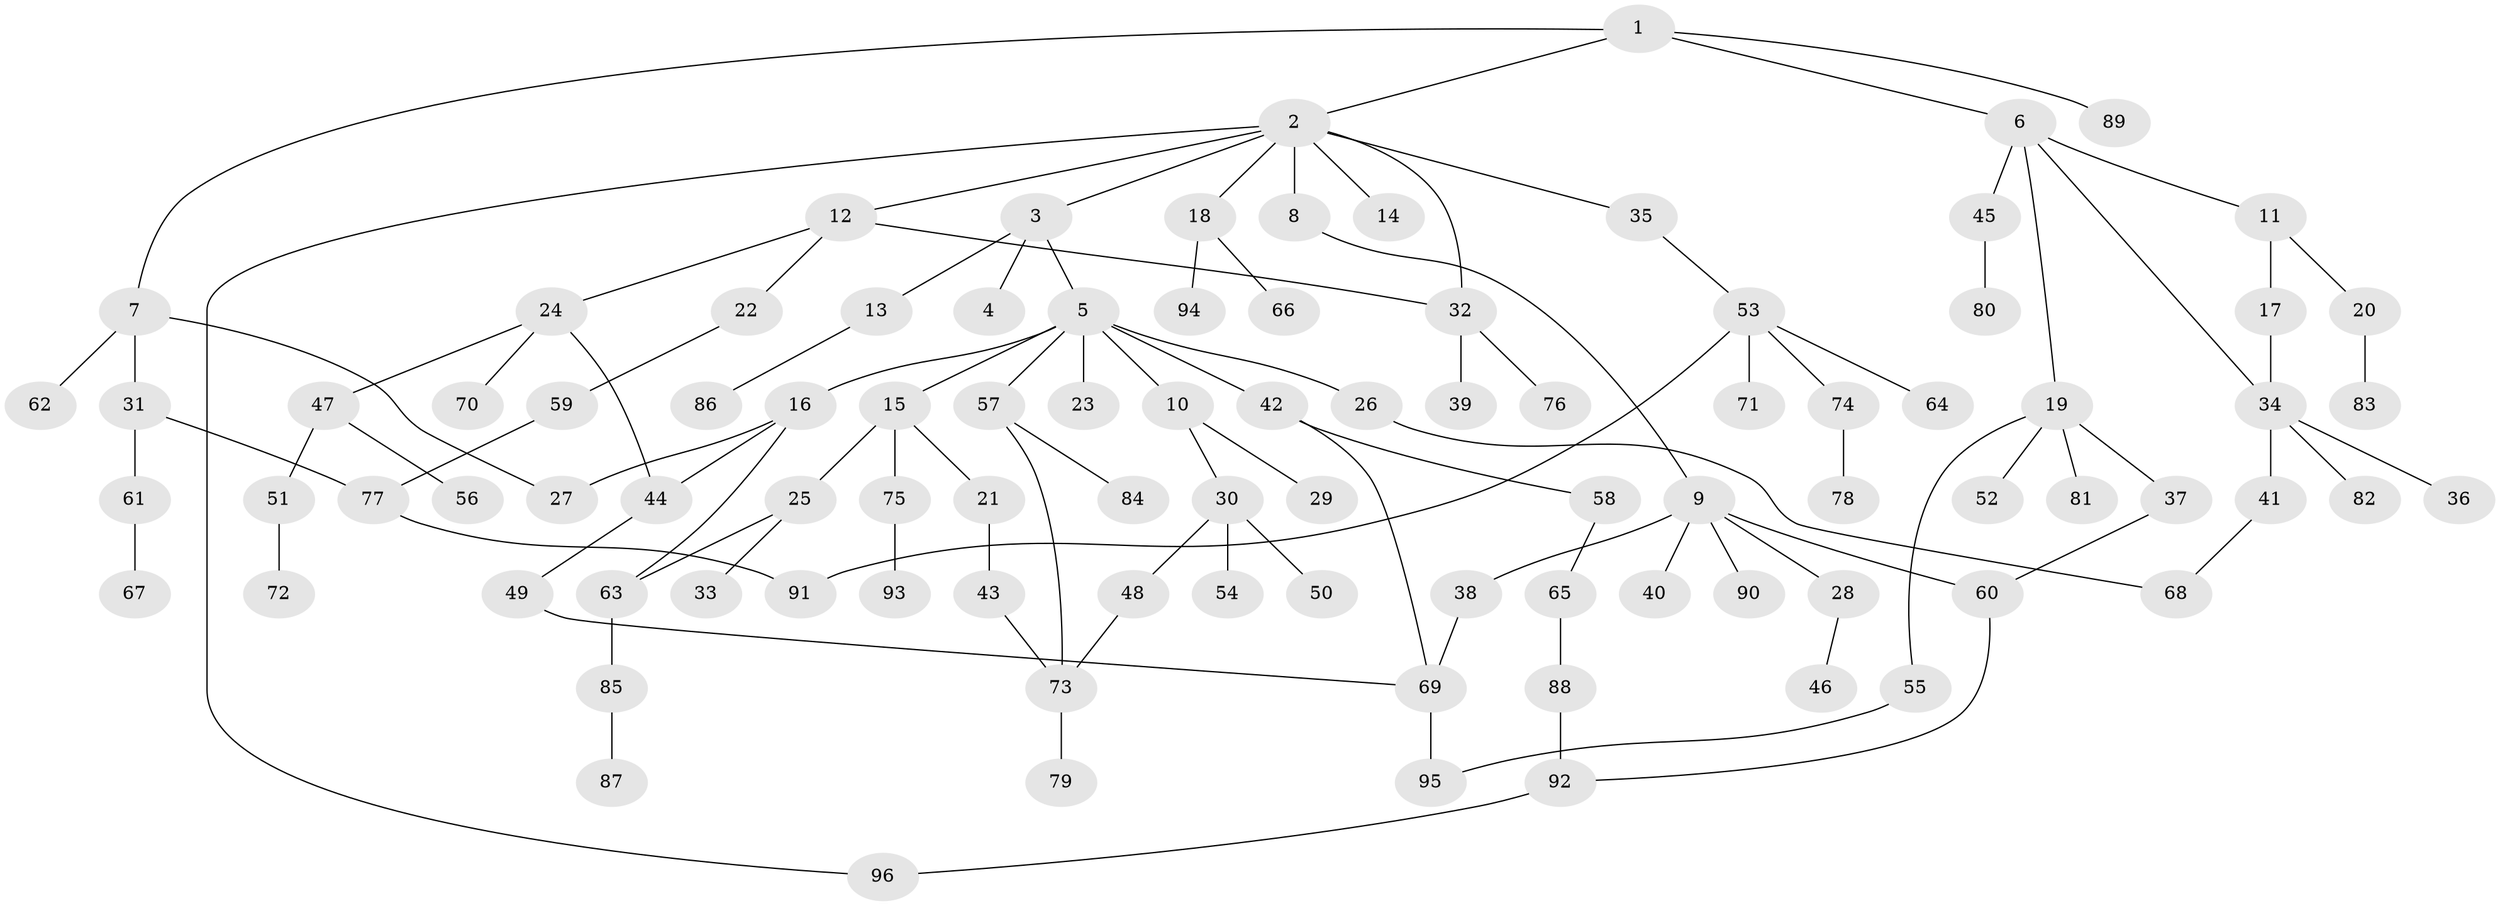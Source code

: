 // coarse degree distribution, {4: 0.07462686567164178, 9: 0.014925373134328358, 3: 0.11940298507462686, 8: 0.029850746268656716, 7: 0.014925373134328358, 2: 0.2537313432835821, 6: 0.014925373134328358, 1: 0.417910447761194, 5: 0.05970149253731343}
// Generated by graph-tools (version 1.1) at 2025/23/03/03/25 07:23:34]
// undirected, 96 vertices, 111 edges
graph export_dot {
graph [start="1"]
  node [color=gray90,style=filled];
  1;
  2;
  3;
  4;
  5;
  6;
  7;
  8;
  9;
  10;
  11;
  12;
  13;
  14;
  15;
  16;
  17;
  18;
  19;
  20;
  21;
  22;
  23;
  24;
  25;
  26;
  27;
  28;
  29;
  30;
  31;
  32;
  33;
  34;
  35;
  36;
  37;
  38;
  39;
  40;
  41;
  42;
  43;
  44;
  45;
  46;
  47;
  48;
  49;
  50;
  51;
  52;
  53;
  54;
  55;
  56;
  57;
  58;
  59;
  60;
  61;
  62;
  63;
  64;
  65;
  66;
  67;
  68;
  69;
  70;
  71;
  72;
  73;
  74;
  75;
  76;
  77;
  78;
  79;
  80;
  81;
  82;
  83;
  84;
  85;
  86;
  87;
  88;
  89;
  90;
  91;
  92;
  93;
  94;
  95;
  96;
  1 -- 2;
  1 -- 6;
  1 -- 7;
  1 -- 89;
  2 -- 3;
  2 -- 8;
  2 -- 12;
  2 -- 14;
  2 -- 18;
  2 -- 32;
  2 -- 35;
  2 -- 96;
  3 -- 4;
  3 -- 5;
  3 -- 13;
  5 -- 10;
  5 -- 15;
  5 -- 16;
  5 -- 23;
  5 -- 26;
  5 -- 42;
  5 -- 57;
  6 -- 11;
  6 -- 19;
  6 -- 45;
  6 -- 34;
  7 -- 31;
  7 -- 62;
  7 -- 27;
  8 -- 9;
  9 -- 28;
  9 -- 38;
  9 -- 40;
  9 -- 90;
  9 -- 60;
  10 -- 29;
  10 -- 30;
  11 -- 17;
  11 -- 20;
  12 -- 22;
  12 -- 24;
  12 -- 32;
  13 -- 86;
  15 -- 21;
  15 -- 25;
  15 -- 75;
  16 -- 27;
  16 -- 63;
  16 -- 44;
  17 -- 34;
  18 -- 66;
  18 -- 94;
  19 -- 37;
  19 -- 52;
  19 -- 55;
  19 -- 81;
  20 -- 83;
  21 -- 43;
  22 -- 59;
  24 -- 44;
  24 -- 47;
  24 -- 70;
  25 -- 33;
  25 -- 63;
  26 -- 68;
  28 -- 46;
  30 -- 48;
  30 -- 50;
  30 -- 54;
  31 -- 61;
  31 -- 77;
  32 -- 39;
  32 -- 76;
  34 -- 36;
  34 -- 41;
  34 -- 82;
  35 -- 53;
  37 -- 60;
  38 -- 69;
  41 -- 68;
  42 -- 58;
  42 -- 69;
  43 -- 73;
  44 -- 49;
  45 -- 80;
  47 -- 51;
  47 -- 56;
  48 -- 73;
  49 -- 69;
  51 -- 72;
  53 -- 64;
  53 -- 71;
  53 -- 74;
  53 -- 91;
  55 -- 95;
  57 -- 84;
  57 -- 73;
  58 -- 65;
  59 -- 77;
  60 -- 92;
  61 -- 67;
  63 -- 85;
  65 -- 88;
  69 -- 95;
  73 -- 79;
  74 -- 78;
  75 -- 93;
  77 -- 91;
  85 -- 87;
  88 -- 92;
  92 -- 96;
}
